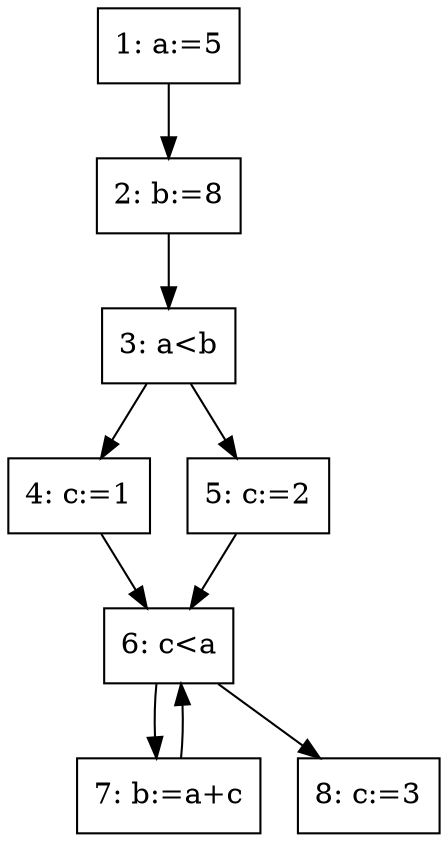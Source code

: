 digraph Exercise4{
	node[shape=box];
	1[label="1: a:=5"];
	2[label="2: b:=8"];
	3[label="3: a<b"];
	4[label="4: c:=1"];
	5[label="5: c:=2"];
	6[label="6: c<a"];
	7[label="7: b:=a+c"];
	8[label="8: c:=3"];

	1->2;
	2->3;
	3->4;
	4->6;
	3->5;
	5->6;
	6->7;
	7->6;
	6->8;
}